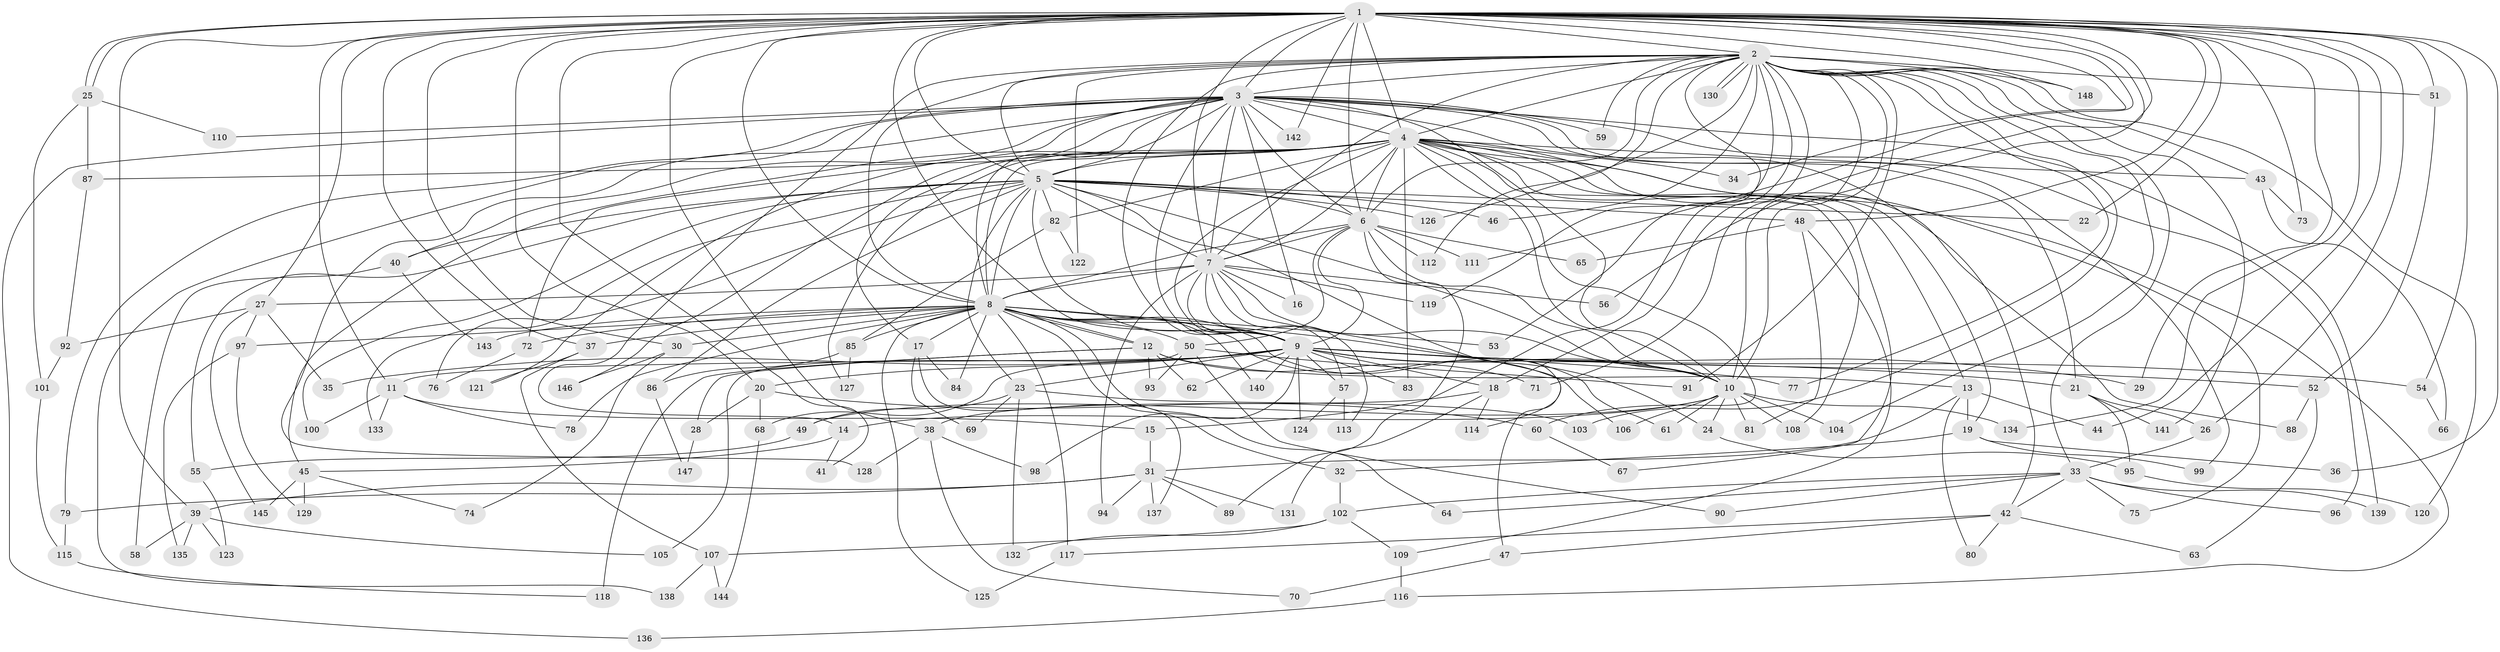 // coarse degree distribution, {31: 0.017699115044247787, 25: 0.008849557522123894, 23: 0.008849557522123894, 22: 0.008849557522123894, 14: 0.008849557522123894, 19: 0.008849557522123894, 27: 0.017699115044247787, 16: 0.008849557522123894, 6: 0.04424778761061947, 8: 0.008849557522123894, 4: 0.09734513274336283, 3: 0.1415929203539823, 2: 0.5132743362831859, 5: 0.07964601769911504, 12: 0.008849557522123894, 9: 0.008849557522123894, 7: 0.008849557522123894}
// Generated by graph-tools (version 1.1) at 2025/41/03/06/25 10:41:31]
// undirected, 148 vertices, 321 edges
graph export_dot {
graph [start="1"]
  node [color=gray90,style=filled];
  1;
  2;
  3;
  4;
  5;
  6;
  7;
  8;
  9;
  10;
  11;
  12;
  13;
  14;
  15;
  16;
  17;
  18;
  19;
  20;
  21;
  22;
  23;
  24;
  25;
  26;
  27;
  28;
  29;
  30;
  31;
  32;
  33;
  34;
  35;
  36;
  37;
  38;
  39;
  40;
  41;
  42;
  43;
  44;
  45;
  46;
  47;
  48;
  49;
  50;
  51;
  52;
  53;
  54;
  55;
  56;
  57;
  58;
  59;
  60;
  61;
  62;
  63;
  64;
  65;
  66;
  67;
  68;
  69;
  70;
  71;
  72;
  73;
  74;
  75;
  76;
  77;
  78;
  79;
  80;
  81;
  82;
  83;
  84;
  85;
  86;
  87;
  88;
  89;
  90;
  91;
  92;
  93;
  94;
  95;
  96;
  97;
  98;
  99;
  100;
  101;
  102;
  103;
  104;
  105;
  106;
  107;
  108;
  109;
  110;
  111;
  112;
  113;
  114;
  115;
  116;
  117;
  118;
  119;
  120;
  121;
  122;
  123;
  124;
  125;
  126;
  127;
  128;
  129;
  130;
  131;
  132;
  133;
  134;
  135;
  136;
  137;
  138;
  139;
  140;
  141;
  142;
  143;
  144;
  145;
  146;
  147;
  148;
  1 -- 2;
  1 -- 3;
  1 -- 4;
  1 -- 5;
  1 -- 6;
  1 -- 7;
  1 -- 8;
  1 -- 9;
  1 -- 10;
  1 -- 11;
  1 -- 20;
  1 -- 22;
  1 -- 25;
  1 -- 25;
  1 -- 26;
  1 -- 27;
  1 -- 29;
  1 -- 30;
  1 -- 34;
  1 -- 36;
  1 -- 37;
  1 -- 38;
  1 -- 39;
  1 -- 41;
  1 -- 44;
  1 -- 48;
  1 -- 51;
  1 -- 54;
  1 -- 56;
  1 -- 73;
  1 -- 111;
  1 -- 134;
  1 -- 142;
  1 -- 148;
  2 -- 3;
  2 -- 4;
  2 -- 5;
  2 -- 6;
  2 -- 7;
  2 -- 8;
  2 -- 9;
  2 -- 10;
  2 -- 14;
  2 -- 15;
  2 -- 18;
  2 -- 33;
  2 -- 43;
  2 -- 46;
  2 -- 51;
  2 -- 53;
  2 -- 59;
  2 -- 71;
  2 -- 77;
  2 -- 91;
  2 -- 103;
  2 -- 104;
  2 -- 112;
  2 -- 119;
  2 -- 120;
  2 -- 122;
  2 -- 126;
  2 -- 130;
  2 -- 130;
  2 -- 141;
  2 -- 148;
  3 -- 4;
  3 -- 5;
  3 -- 6;
  3 -- 7;
  3 -- 8;
  3 -- 9;
  3 -- 10;
  3 -- 16;
  3 -- 17;
  3 -- 21;
  3 -- 40;
  3 -- 42;
  3 -- 59;
  3 -- 72;
  3 -- 79;
  3 -- 96;
  3 -- 99;
  3 -- 110;
  3 -- 128;
  3 -- 136;
  3 -- 138;
  3 -- 139;
  3 -- 142;
  4 -- 5;
  4 -- 6;
  4 -- 7;
  4 -- 8;
  4 -- 9;
  4 -- 10;
  4 -- 13;
  4 -- 19;
  4 -- 34;
  4 -- 43;
  4 -- 45;
  4 -- 60;
  4 -- 67;
  4 -- 75;
  4 -- 82;
  4 -- 83;
  4 -- 87;
  4 -- 88;
  4 -- 108;
  4 -- 116;
  4 -- 121;
  4 -- 127;
  4 -- 146;
  5 -- 6;
  5 -- 7;
  5 -- 8;
  5 -- 9;
  5 -- 10;
  5 -- 22;
  5 -- 23;
  5 -- 40;
  5 -- 46;
  5 -- 48;
  5 -- 55;
  5 -- 76;
  5 -- 82;
  5 -- 86;
  5 -- 100;
  5 -- 114;
  5 -- 126;
  5 -- 133;
  6 -- 7;
  6 -- 8;
  6 -- 9;
  6 -- 10;
  6 -- 50;
  6 -- 65;
  6 -- 89;
  6 -- 111;
  6 -- 112;
  7 -- 8;
  7 -- 9;
  7 -- 10;
  7 -- 16;
  7 -- 27;
  7 -- 47;
  7 -- 56;
  7 -- 57;
  7 -- 94;
  7 -- 113;
  7 -- 119;
  8 -- 9;
  8 -- 10;
  8 -- 12;
  8 -- 12;
  8 -- 17;
  8 -- 30;
  8 -- 32;
  8 -- 37;
  8 -- 50;
  8 -- 53;
  8 -- 61;
  8 -- 64;
  8 -- 72;
  8 -- 78;
  8 -- 84;
  8 -- 85;
  8 -- 97;
  8 -- 106;
  8 -- 117;
  8 -- 125;
  8 -- 140;
  8 -- 143;
  9 -- 10;
  9 -- 11;
  9 -- 18;
  9 -- 20;
  9 -- 21;
  9 -- 23;
  9 -- 24;
  9 -- 29;
  9 -- 35;
  9 -- 52;
  9 -- 54;
  9 -- 57;
  9 -- 62;
  9 -- 68;
  9 -- 77;
  9 -- 83;
  9 -- 98;
  9 -- 124;
  9 -- 140;
  10 -- 14;
  10 -- 24;
  10 -- 49;
  10 -- 61;
  10 -- 81;
  10 -- 104;
  10 -- 106;
  10 -- 108;
  10 -- 134;
  11 -- 15;
  11 -- 78;
  11 -- 100;
  11 -- 133;
  12 -- 13;
  12 -- 28;
  12 -- 62;
  12 -- 71;
  12 -- 93;
  12 -- 118;
  13 -- 19;
  13 -- 31;
  13 -- 44;
  13 -- 80;
  14 -- 41;
  14 -- 45;
  15 -- 31;
  17 -- 69;
  17 -- 84;
  17 -- 137;
  18 -- 38;
  18 -- 114;
  18 -- 131;
  19 -- 32;
  19 -- 36;
  19 -- 99;
  20 -- 28;
  20 -- 60;
  20 -- 68;
  21 -- 26;
  21 -- 95;
  21 -- 141;
  23 -- 49;
  23 -- 69;
  23 -- 103;
  23 -- 132;
  24 -- 95;
  25 -- 87;
  25 -- 101;
  25 -- 110;
  26 -- 33;
  27 -- 35;
  27 -- 92;
  27 -- 97;
  27 -- 145;
  28 -- 147;
  30 -- 74;
  30 -- 146;
  31 -- 39;
  31 -- 79;
  31 -- 89;
  31 -- 94;
  31 -- 131;
  31 -- 137;
  32 -- 102;
  33 -- 42;
  33 -- 64;
  33 -- 75;
  33 -- 90;
  33 -- 96;
  33 -- 102;
  33 -- 139;
  37 -- 107;
  37 -- 121;
  38 -- 70;
  38 -- 98;
  38 -- 128;
  39 -- 58;
  39 -- 105;
  39 -- 123;
  39 -- 135;
  40 -- 58;
  40 -- 143;
  42 -- 47;
  42 -- 63;
  42 -- 80;
  42 -- 117;
  43 -- 66;
  43 -- 73;
  45 -- 74;
  45 -- 129;
  45 -- 145;
  47 -- 70;
  48 -- 65;
  48 -- 81;
  48 -- 109;
  49 -- 55;
  50 -- 90;
  50 -- 91;
  50 -- 93;
  50 -- 105;
  51 -- 52;
  52 -- 63;
  52 -- 88;
  54 -- 66;
  55 -- 123;
  57 -- 113;
  57 -- 124;
  60 -- 67;
  68 -- 144;
  72 -- 76;
  79 -- 115;
  82 -- 85;
  82 -- 122;
  85 -- 86;
  85 -- 127;
  86 -- 147;
  87 -- 92;
  92 -- 101;
  95 -- 120;
  97 -- 129;
  97 -- 135;
  101 -- 115;
  102 -- 107;
  102 -- 109;
  102 -- 132;
  107 -- 138;
  107 -- 144;
  109 -- 116;
  115 -- 118;
  116 -- 136;
  117 -- 125;
}
